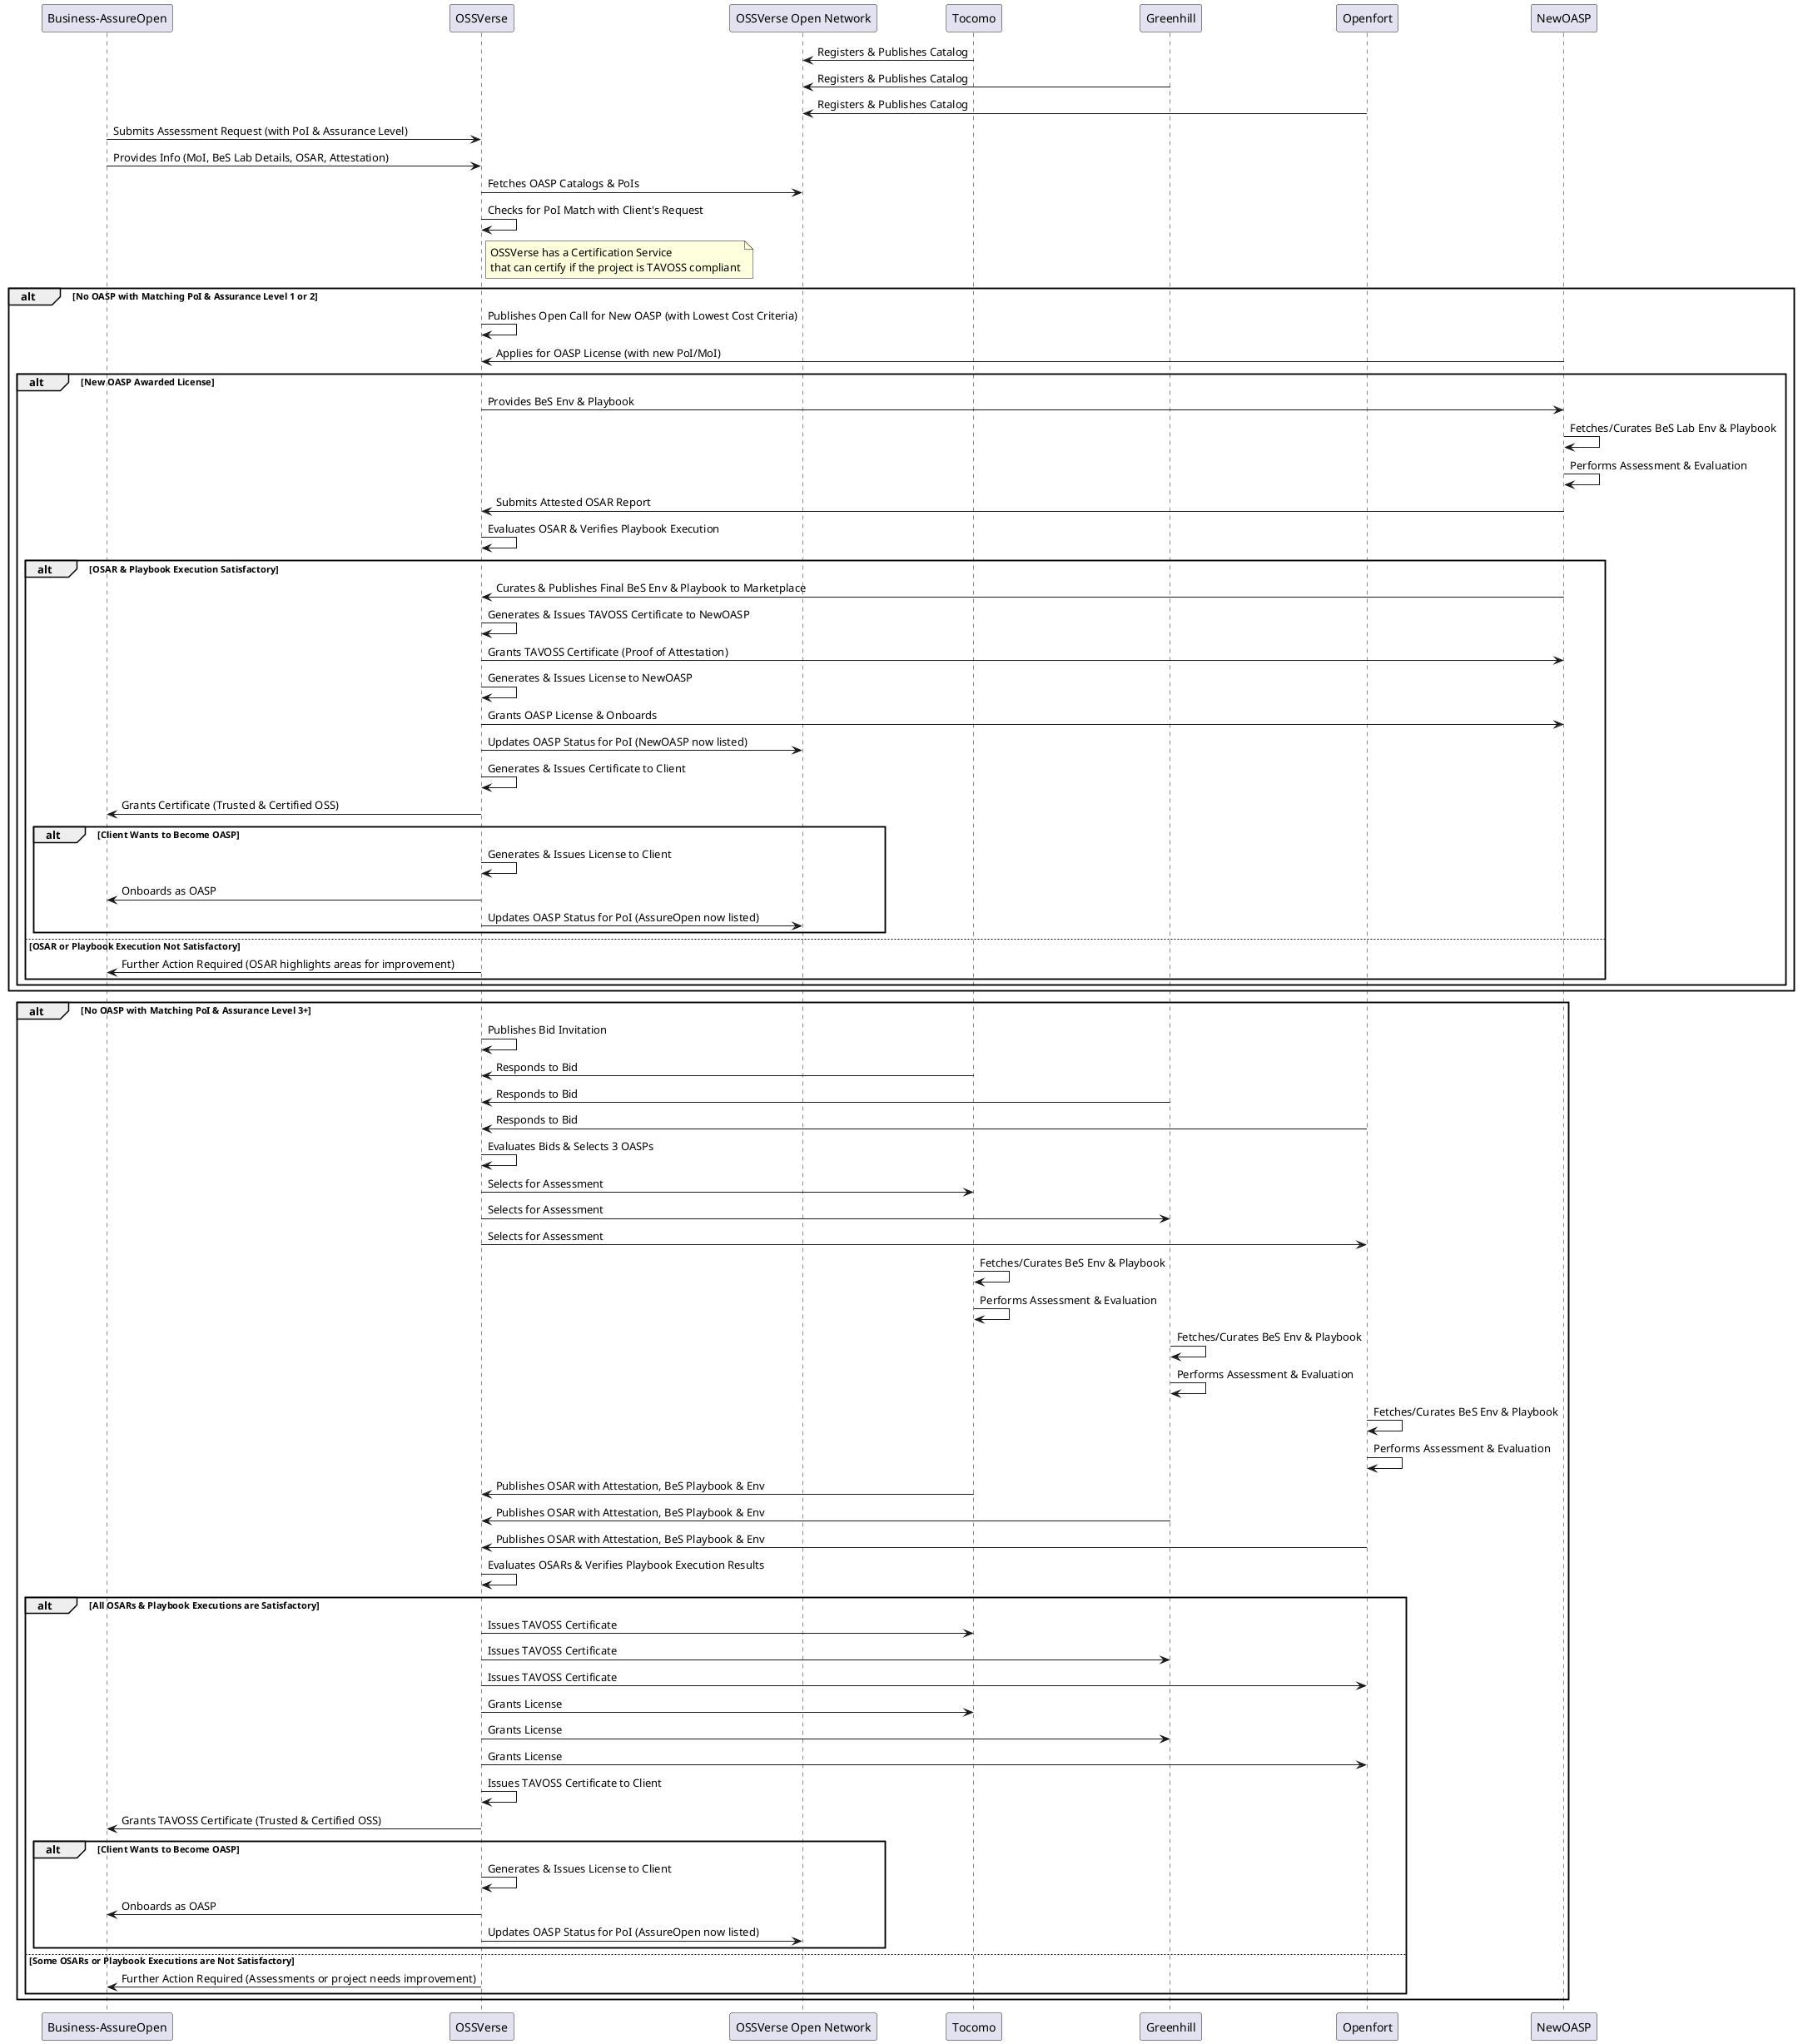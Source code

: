 @startuml
participant "Business-AssureOpen" as Client
participant OSSVerse 
participant "OSSVerse Open Network" as Beckn
participant Tocomo
participant Greenhill
participant Openfort

Tocomo -> Beckn: Registers & Publishes Catalog
Greenhill -> Beckn: Registers & Publishes Catalog
Openfort -> Beckn: Registers & Publishes Catalog

Client -> OSSVerse: Submits Assessment Request (with PoI & Assurance Level)
Client -> OSSVerse: Provides Info (MoI, BeS Lab Details, OSAR, Attestation)
OSSVerse -> Beckn: Fetches OASP Catalogs & PoIs
OSSVerse -> OSSVerse: Checks for PoI Match with Client's Request

note right of OSSVerse: OSSVerse has a Certification Service\nthat can certify if the project is TAVOSS compliant

alt No OASP with Matching PoI & Assurance Level 1 or 2
    OSSVerse -> OSSVerse: Publishes Open Call for New OASP (with Lowest Cost Criteria)
    NewOASP -> OSSVerse: Applies for OASP License (with new PoI/MoI)

    alt New OASP Awarded License
        OSSVerse -> NewOASP: Provides BeS Env & Playbook
        NewOASP -> NewOASP: Fetches/Curates BeS Lab Env & Playbook
        NewOASP -> NewOASP: Performs Assessment & Evaluation
        NewOASP -> OSSVerse: Submits Attested OSAR Report
        OSSVerse -> OSSVerse: Evaluates OSAR & Verifies Playbook Execution
        alt OSAR & Playbook Execution Satisfactory
            NewOASP -> OSSVerse: Curates & Publishes Final BeS Env & Playbook to Marketplace
            OSSVerse -> OSSVerse: Generates & Issues TAVOSS Certificate to NewOASP
            OSSVerse -> NewOASP: Grants TAVOSS Certificate (Proof of Attestation)
            OSSVerse -> OSSVerse: Generates & Issues License to NewOASP
            OSSVerse -> NewOASP: Grants OASP License & Onboards
            OSSVerse -> Beckn: Updates OASP Status for PoI (NewOASP now listed)
            OSSVerse -> OSSVerse: Generates & Issues Certificate to Client
            OSSVerse -> Client: Grants Certificate (Trusted & Certified OSS)
            alt Client Wants to Become OASP
                OSSVerse -> OSSVerse: Generates & Issues License to Client
                OSSVerse -> Client: Onboards as OASP
                OSSVerse -> Beckn: Updates OASP Status for PoI (AssureOpen now listed)
            end 
        else OSAR or Playbook Execution Not Satisfactory
            OSSVerse -> Client: Further Action Required (OSAR highlights areas for improvement)
        end
    end
end

alt No OASP with Matching PoI & Assurance Level 3+
    OSSVerse -> OSSVerse: Publishes Bid Invitation
    Tocomo -> OSSVerse: Responds to Bid
    Greenhill -> OSSVerse: Responds to Bid
    Openfort -> OSSVerse: Responds to Bid
    OSSVerse -> OSSVerse: Evaluates Bids & Selects 3 OASPs
    OSSVerse -> Tocomo: Selects for Assessment
    OSSVerse -> Greenhill: Selects for Assessment
    OSSVerse -> Openfort: Selects for Assessment
    Tocomo -> Tocomo: Fetches/Curates BeS Env & Playbook
    Tocomo -> Tocomo: Performs Assessment & Evaluation
    Greenhill -> Greenhill: Fetches/Curates BeS Env & Playbook
    Greenhill -> Greenhill: Performs Assessment & Evaluation
    Openfort -> Openfort: Fetches/Curates BeS Env & Playbook
    Openfort -> Openfort: Performs Assessment & Evaluation
    Tocomo -> OSSVerse: Publishes OSAR with Attestation, BeS Playbook & Env
    Greenhill -> OSSVerse: Publishes OSAR with Attestation, BeS Playbook & Env
    Openfort -> OSSVerse: Publishes OSAR with Attestation, BeS Playbook & Env
    OSSVerse -> OSSVerse: Evaluates OSARs & Verifies Playbook Execution Results
    alt All OSARs & Playbook Executions are Satisfactory
        OSSVerse -> Tocomo: Issues TAVOSS Certificate 
        OSSVerse -> Greenhill: Issues TAVOSS Certificate 
        OSSVerse -> Openfort: Issues TAVOSS Certificate
        OSSVerse -> Tocomo: Grants License 
        OSSVerse -> Greenhill: Grants License 
        OSSVerse -> Openfort: Grants License 
        OSSVerse -> OSSVerse: Issues TAVOSS Certificate to Client
        OSSVerse -> Client: Grants TAVOSS Certificate (Trusted & Certified OSS) 
        alt Client Wants to Become OASP
            OSSVerse -> OSSVerse: Generates & Issues License to Client
            OSSVerse -> Client: Onboards as OASP
            OSSVerse -> Beckn: Updates OASP Status for PoI (AssureOpen now listed)
        end
    else Some OSARs or Playbook Executions are Not Satisfactory
        OSSVerse -> Client: Further Action Required (Assessments or project needs improvement)
    end
end
@enduml